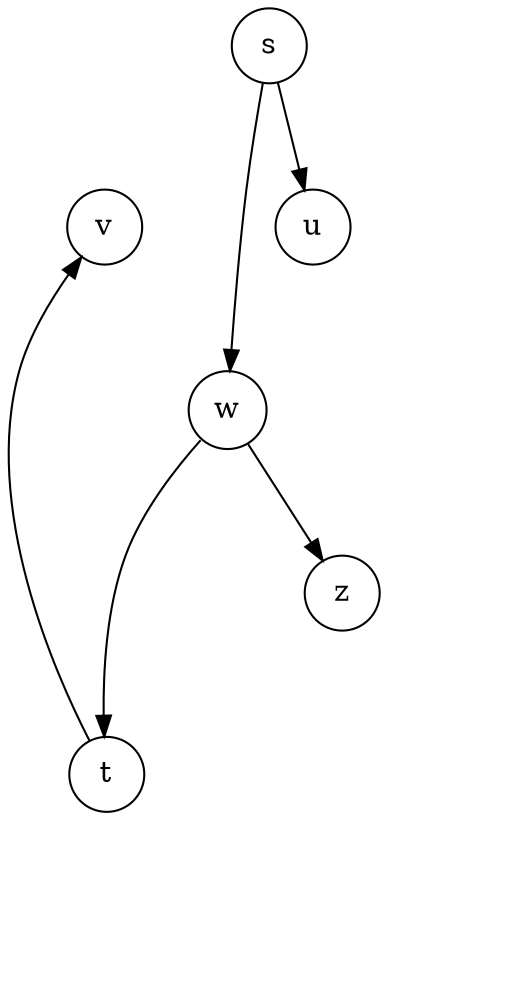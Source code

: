 digraph G {
  node [shape=circle, texmode="math"];
  edge [label=" ", lblstyle=auto, topath="bend left"];

  s -> v [style=invis, topath="bend right"];
  s -> w [];
  s -> u [];
  v -> w [style=invis];
  u -> w [style=invis];
  u -> z [style=invis];
  w -> t [];
  w -> z [topath="bend right"];
  z -> t [style=invis];
  t -> v [];

  node [style=invis, shape=none, color=blue, fontcolor=blue];
  edge [style=invis, len=0.2];
  s -> ss;
  u -> uu;
  v -> vv;
  t -> tt;
  z -> zz;
  w -> ww;
  ss []
  uu []
  vv []
  tt []
  zz []
  ww []
}
